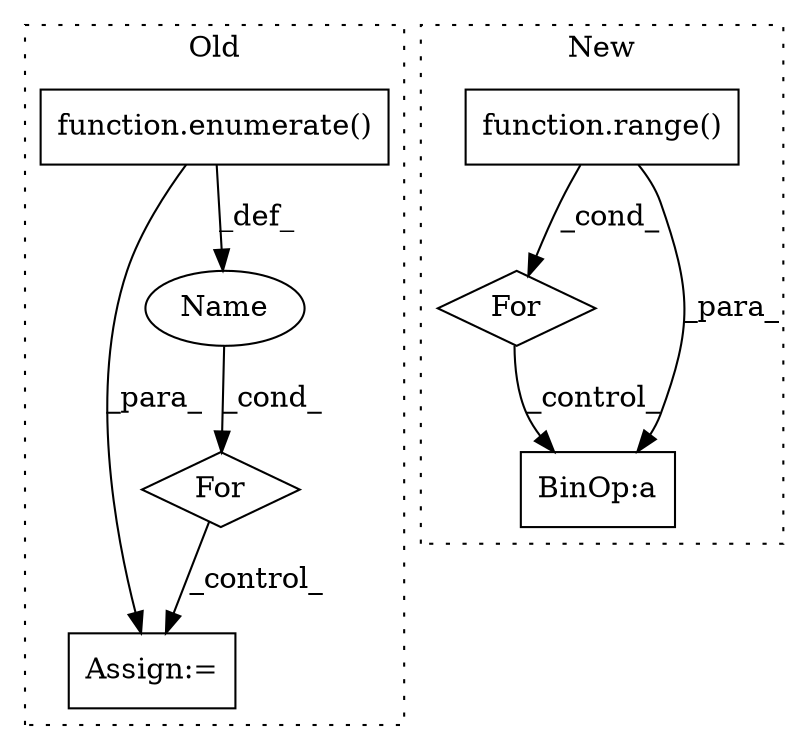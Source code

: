digraph G {
subgraph cluster0 {
1 [label="For" a="107" s="2140,2185" l="4,14" shape="diamond"];
4 [label="Assign:=" a="68" s="2212" l="4" shape="box"];
5 [label="Name" a="87" s="2144" l="1" shape="ellipse"];
6 [label="function.enumerate()" a="75" s="2005,2033" l="10,1" shape="box"];
label = "Old";
style="dotted";
}
subgraph cluster1 {
2 [label="function.range()" a="75" s="1438,1459" l="6,1" shape="box"];
3 [label="For" a="107" s="1420,1461" l="4,14" shape="diamond"];
7 [label="BinOp:a" a="82" s="1536" l="3" shape="box"];
label = "New";
style="dotted";
}
1 -> 4 [label="_control_"];
2 -> 3 [label="_cond_"];
2 -> 7 [label="_para_"];
3 -> 7 [label="_control_"];
5 -> 1 [label="_cond_"];
6 -> 4 [label="_para_"];
6 -> 5 [label="_def_"];
}